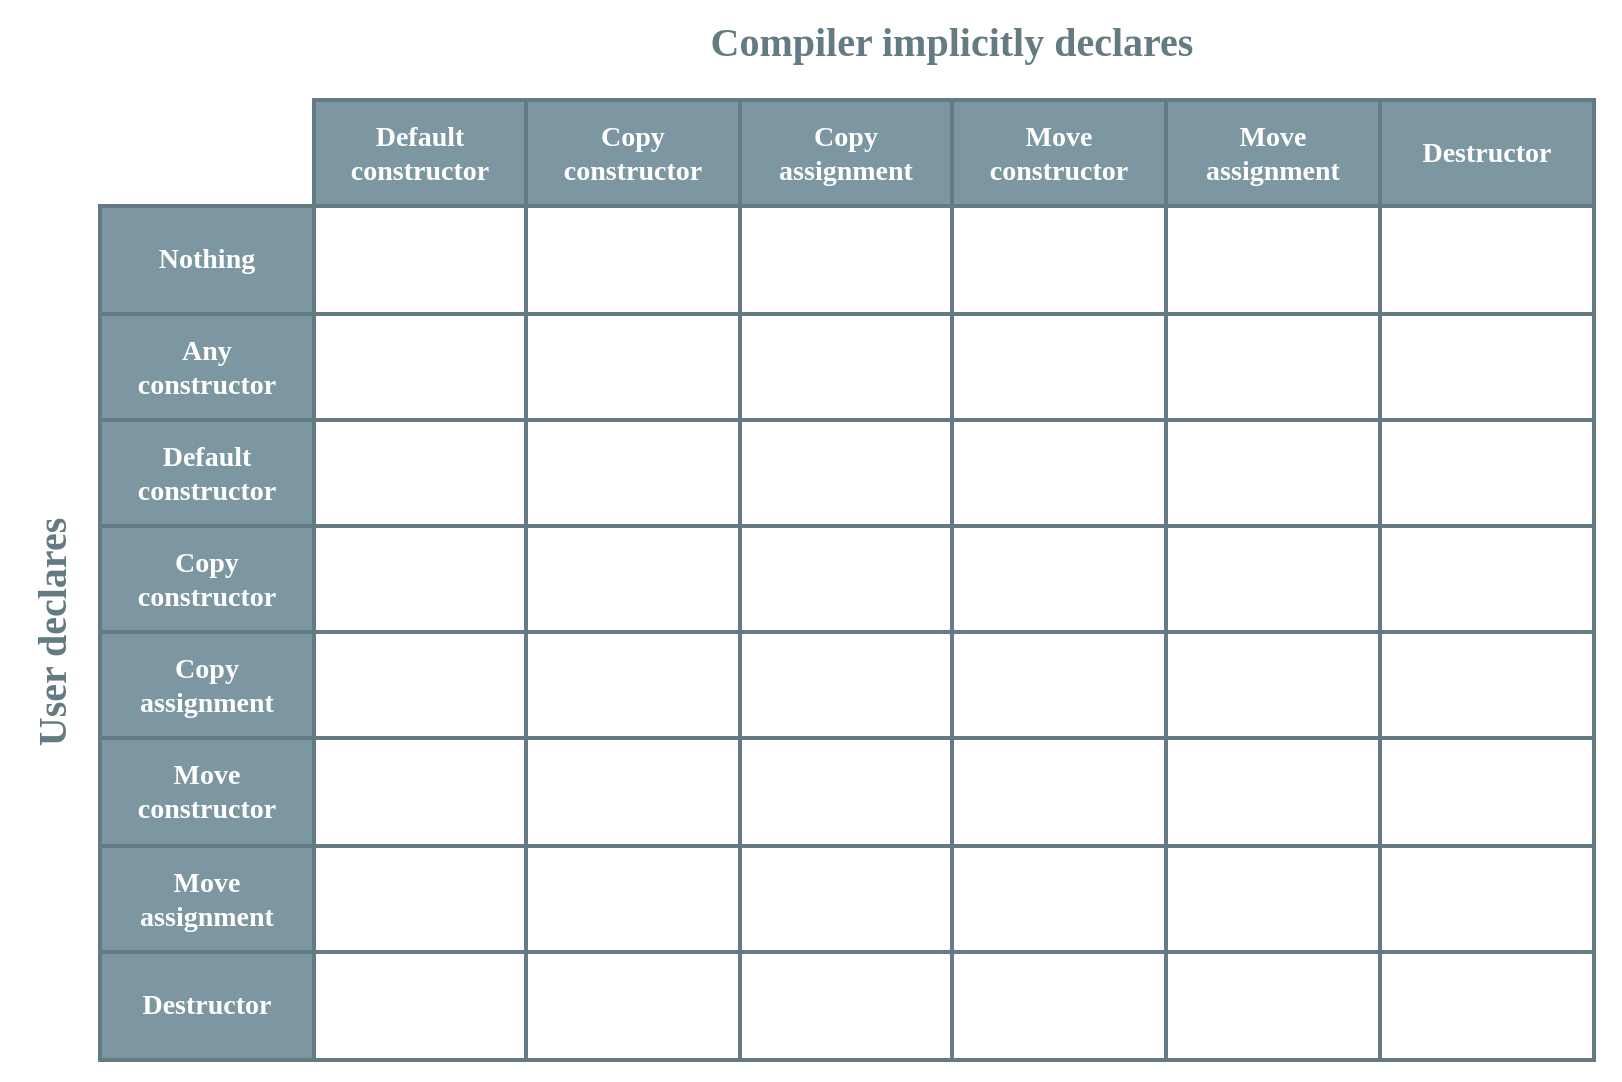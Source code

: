 <mxfile version="13.10.0" type="device"><diagram id="DsYhUr4cd_G1YVojlsjP" name="Page-1"><mxGraphModel dx="909" dy="605" grid="1" gridSize="10" guides="1" tooltips="1" connect="1" arrows="1" fold="1" page="1" pageScale="1" pageWidth="900" pageHeight="600" math="0" shadow="0" extFonts="Ubuntu^https://fonts.googleapis.com/css?family=Ubuntu|Inconsolata^https://fonts.googleapis.com/css?family=Inconsolata"><root><mxCell id="0"/><mxCell id="1" parent="0"/><mxCell id="27Cde9gf_TuyGx3KjBF0-42" value="" style="rounded=0;whiteSpace=wrap;html=1;labelBackgroundColor=none;fillColor=none;fontFamily=Ubuntu;fontSize=14;fontColor=#657B83;strokeColor=none;" parent="1" vertex="1"><mxGeometry x="30" y="30" width="810" height="540" as="geometry"/></mxCell><mxCell id="27Cde9gf_TuyGx3KjBF0-1" value="&lt;font style=&quot;font-size: 20px&quot; face=&quot;Ubuntu&quot; color=&quot;#657b83&quot;&gt;&lt;b&gt;Compiler implicitly declares&lt;/b&gt;&lt;/font&gt;" style="text;html=1;strokeColor=none;fillColor=none;align=center;verticalAlign=middle;whiteSpace=wrap;rounded=0;" parent="1" vertex="1"><mxGeometry x="351" y="40" width="310" height="20" as="geometry"/></mxCell><mxCell id="27Cde9gf_TuyGx3KjBF0-2" value="&lt;font style=&quot;font-size: 20px&quot; face=&quot;Ubuntu&quot; color=&quot;#657b83&quot;&gt;&lt;b&gt;User declares&lt;/b&gt;&lt;/font&gt;" style="text;html=1;strokeColor=none;fillColor=none;align=center;verticalAlign=middle;whiteSpace=wrap;rounded=0;rotation=-90;" parent="1" vertex="1"><mxGeometry x="-100" y="336" width="310" height="20" as="geometry"/></mxCell><mxCell id="27Cde9gf_TuyGx3KjBF0-4" value="&lt;meta charset=&quot;utf-8&quot;&gt;&lt;span style=&quot;color: rgb(101, 123, 131); font-family: ubuntu; font-size: 14px; letter-spacing: normal; text-align: center; text-indent: 0px; text-transform: none; word-spacing: 0px; display: inline; float: none;&quot;&gt;Defaulted&lt;/span&gt;" style="shape=partialRectangle;html=1;whiteSpace=wrap;connectable=0;strokeWidth=2;strokeColor=#657B83;fontColor=#657B83;fontFamily=Ubuntu;fontSize=14;fontStyle=1;labelBackgroundColor=none;textOpacity=0;fillColor=none;" parent="1" vertex="1"><mxGeometry x="613" y="240" width="107" height="53" as="geometry"/></mxCell><mxCell id="27Cde9gf_TuyGx3KjBF0-5" value="Undeclared&lt;br&gt;&lt;font style=&quot;font-size: 10px&quot;&gt;(fallback enabled)&lt;/font&gt;" style="shape=partialRectangle;html=1;whiteSpace=wrap;connectable=0;strokeWidth=2;strokeColor=#657B83;fontColor=#657B83;fontFamily=Ubuntu;fontSize=14;fontStyle=1;labelBackgroundColor=none;textOpacity=0;fillColor=none;" parent="1" vertex="1"><mxGeometry x="613" y="506" width="107" height="54" as="geometry"/></mxCell><mxCell id="27Cde9gf_TuyGx3KjBF0-6" value="Undeclared&lt;br&gt;&lt;font style=&quot;font-size: 10px&quot;&gt;(fallback enabled)&lt;/font&gt;" style="shape=partialRectangle;html=1;whiteSpace=wrap;connectable=0;strokeWidth=2;strokeColor=#657B83;fontColor=#657B83;fontFamily=Ubuntu;fontSize=14;fontStyle=1;labelBackgroundColor=none;textOpacity=0;fillColor=none;" parent="1" vertex="1"><mxGeometry x="613" y="293" width="107" height="53" as="geometry"/></mxCell><mxCell id="27Cde9gf_TuyGx3KjBF0-7" value="Move&lt;br&gt;assignment" style="shape=partialRectangle;html=1;whiteSpace=wrap;connectable=0;fillColor=#7C97A1;strokeWidth=2;strokeColor=#657B83;fontColor=#FFFFFF;fontFamily=Ubuntu;fontSize=14;fontStyle=1" parent="1" vertex="1"><mxGeometry x="613" y="80" width="107" height="53" as="geometry"/></mxCell><mxCell id="27Cde9gf_TuyGx3KjBF0-8" value="Defaulted" style="shape=partialRectangle;html=1;whiteSpace=wrap;connectable=0;strokeWidth=2;strokeColor=#657B83;fontColor=#657B83;fontFamily=Ubuntu;fontSize=14;fontStyle=1;labelBackgroundColor=none;textOpacity=0;fillColor=none;" parent="1" vertex="1"><mxGeometry x="613" y="133" width="107" height="54" as="geometry"/></mxCell><mxCell id="27Cde9gf_TuyGx3KjBF0-9" value="&lt;meta charset=&quot;utf-8&quot;&gt;&lt;span style=&quot;color: rgb(101, 123, 131); font-family: ubuntu; font-size: 14px; letter-spacing: normal; text-align: center; text-indent: 0px; text-transform: none; word-spacing: 0px; display: inline; float: none;&quot;&gt;Defaulted&lt;/span&gt;" style="shape=partialRectangle;html=1;whiteSpace=wrap;connectable=0;strokeWidth=2;strokeColor=#657B83;fontColor=#657B83;fontFamily=Ubuntu;fontSize=14;fontStyle=1;labelBackgroundColor=none;textOpacity=0;fillColor=none;" parent="1" vertex="1"><mxGeometry x="613" y="187" width="107" height="53" as="geometry"/></mxCell><mxCell id="27Cde9gf_TuyGx3KjBF0-37" value="Undeclared&lt;br&gt;&lt;font style=&quot;font-size: 10px&quot;&gt;(fallback enabled)&lt;/font&gt;" style="shape=partialRectangle;html=1;whiteSpace=wrap;connectable=0;strokeWidth=2;strokeColor=#657B83;fontColor=#657B83;fontFamily=Ubuntu;fontSize=14;fontStyle=1;labelBackgroundColor=none;textOpacity=0;fillColor=none;" parent="1" vertex="1"><mxGeometry x="613" y="346" width="107" height="53" as="geometry"/></mxCell><mxCell id="27Cde9gf_TuyGx3KjBF0-38" value="&lt;span style=&quot;font-size: 14px&quot;&gt;Undeclared&lt;/span&gt;&lt;br style=&quot;font-size: 14px&quot;&gt;&lt;font style=&quot;font-size: 10px&quot;&gt;(fallback disabled)&lt;/font&gt;" style="shape=partialRectangle;html=1;whiteSpace=wrap;connectable=0;strokeWidth=2;strokeColor=#657B83;fontColor=#657B83;fontFamily=Ubuntu;fontStyle=1;labelBackgroundColor=none;textOpacity=0;fillColor=none;" parent="1" vertex="1"><mxGeometry x="613" y="399" width="107" height="54" as="geometry"/></mxCell><mxCell id="27Cde9gf_TuyGx3KjBF0-39" value="&lt;meta charset=&quot;utf-8&quot;&gt;&lt;span style=&quot;font-family: ubuntu; font-size: 14px; letter-spacing: normal; text-align: center; text-indent: 0px; text-transform: none; word-spacing: 0px; display: inline; float: none;&quot;&gt;User&lt;/span&gt;&lt;br style=&quot;font-family: ubuntu; font-size: 14px; letter-spacing: normal; text-align: center; text-indent: 0px; text-transform: none; word-spacing: 0px;&quot;&gt;&lt;span style=&quot;font-family: ubuntu; font-size: 14px; letter-spacing: normal; text-align: center; text-indent: 0px; text-transform: none; word-spacing: 0px; display: inline; float: none;&quot;&gt;declared&lt;/span&gt;" style="shape=partialRectangle;html=1;whiteSpace=wrap;connectable=0;strokeWidth=2;strokeColor=#657B83;fontColor=#FFFFFF;fontFamily=Ubuntu;fontStyle=1;labelBackgroundColor=none;textOpacity=0;fillColor=none;" parent="1" vertex="1"><mxGeometry x="613" y="453" width="107" height="53" as="geometry"/></mxCell><mxCell id="27Cde9gf_TuyGx3KjBF0-40" value="&lt;span style=&quot;font-size: 14px&quot;&gt;&lt;font style=&quot;font-size: 14px&quot;&gt;Default&lt;br&gt;constructor&lt;/font&gt;&lt;/span&gt;" style="shape=partialRectangle;html=1;whiteSpace=wrap;connectable=0;fillColor=#7C97A1;strokeWidth=2;strokeColor=#657B83;fontColor=#FFFFFF;fontFamily=Ubuntu;fontSize=14;fontStyle=1" parent="1" vertex="1"><mxGeometry x="187" y="80" width="106" height="53" as="geometry"/></mxCell><mxCell id="27Cde9gf_TuyGx3KjBF0-41" value="Destructor" style="shape=partialRectangle;html=1;whiteSpace=wrap;connectable=0;fillColor=#7C97A1;strokeWidth=2;strokeColor=#657B83;fontColor=#FFFFFF;fontFamily=Ubuntu;fontSize=14;fontStyle=1" parent="1" vertex="1"><mxGeometry x="720" y="80" width="107" height="53" as="geometry"/></mxCell><mxCell id="Ty6f3pxbvOMexGkew1yE-15" value="" style="html=1;whiteSpace=wrap;collapsible=0;dropTarget=0;pointerEvents=0;fillColor=#7C97A1;strokeColor=#657B83;points=[[0,0.5],[1,0.5]];portConstraint=eastwest;strokeWidth=2;fontColor=#FFFFFF;fontFamily=Ubuntu;fontSize=14;fontStyle=1" parent="1" vertex="1"><mxGeometry x="293" y="80" width="320" height="53" as="geometry"/></mxCell><mxCell id="Ty6f3pxbvOMexGkew1yE-19" value="" style="html=1;whiteSpace=wrap;collapsible=0;dropTarget=0;pointerEvents=0;strokeColor=#657B83;points=[[0,0.5],[1,0.5]];portConstraint=eastwest;strokeWidth=2;fontColor=#657B83;fontFamily=Ubuntu;fontSize=14;fontStyle=1;textOpacity=0;fillColor=none;" parent="1" vertex="1"><mxGeometry x="293" y="133" width="320" height="54" as="geometry"/></mxCell><mxCell id="Ty6f3pxbvOMexGkew1yE-23" value="" style="html=1;whiteSpace=wrap;collapsible=0;dropTarget=0;pointerEvents=0;strokeColor=#657B83;points=[[0,0.5],[1,0.5]];portConstraint=eastwest;strokeWidth=2;fontColor=#657B83;fontFamily=Ubuntu;fontSize=14;fontStyle=1;textOpacity=0;fillColor=none;" parent="1" vertex="1"><mxGeometry x="293" y="187" width="320" height="53" as="geometry"/></mxCell><mxCell id="Ty6f3pxbvOMexGkew1yE-20" value="Defaulted" style="shape=partialRectangle;html=1;whiteSpace=wrap;connectable=0;strokeWidth=2;strokeColor=#657B83;fontColor=#657B83;fontFamily=Ubuntu;fontSize=14;fontStyle=1;labelBackgroundColor=none;textOpacity=0;fillColor=none;" parent="1" vertex="1"><mxGeometry x="293" y="133" width="107" height="54" as="geometry"/></mxCell><mxCell id="Ty6f3pxbvOMexGkew1yE-21" value="Defaulted" style="shape=partialRectangle;html=1;whiteSpace=wrap;connectable=0;strokeWidth=2;strokeColor=#657B83;fontColor=#657B83;fontFamily=Ubuntu;fontSize=14;fontStyle=1;labelBackgroundColor=none;textOpacity=0;fillColor=none;" parent="1" vertex="1"><mxGeometry x="400" y="133" width="106" height="54" as="geometry"/></mxCell><mxCell id="Ty6f3pxbvOMexGkew1yE-22" value="Defaulted" style="shape=partialRectangle;html=1;whiteSpace=wrap;connectable=0;strokeWidth=2;strokeColor=#657B83;fontColor=#657B83;fontFamily=Ubuntu;fontSize=14;fontStyle=1;labelBackgroundColor=none;textOpacity=0;fillColor=none;" parent="1" vertex="1"><mxGeometry x="506" y="133" width="107" height="54" as="geometry"/></mxCell><mxCell id="Ty6f3pxbvOMexGkew1yE-7" value="Nothing" style="shape=partialRectangle;html=1;whiteSpace=wrap;connectable=0;fillColor=#7C97A1;strokeWidth=2;strokeColor=#657B83;fontColor=#FFFFFF;fontFamily=Ubuntu;fontSize=14;fontStyle=1" parent="1" vertex="1"><mxGeometry x="80" y="133" width="107" height="54" as="geometry"/></mxCell><mxCell id="Ty6f3pxbvOMexGkew1yE-8" value="Defaulted" style="shape=partialRectangle;html=1;whiteSpace=wrap;connectable=0;strokeWidth=2;strokeColor=#657B83;fontColor=#657B83;fontFamily=Ubuntu;fontSize=14;fontStyle=1;textOpacity=0;fillColor=none;" parent="1" vertex="1"><mxGeometry x="187" y="133" width="106" height="54" as="geometry"/></mxCell><mxCell id="Ty6f3pxbvOMexGkew1yE-9" value="Defaulted" style="shape=partialRectangle;html=1;whiteSpace=wrap;connectable=0;strokeWidth=2;strokeColor=#657B83;fontColor=#657B83;fontFamily=Ubuntu;fontSize=14;fontStyle=1;labelBackgroundColor=none;textOpacity=0;fillColor=none;" parent="1" vertex="1"><mxGeometry x="720" y="133" width="107" height="54" as="geometry"/></mxCell><mxCell id="Ty6f3pxbvOMexGkew1yE-11" value="Any&lt;br&gt;constructor" style="shape=partialRectangle;html=1;whiteSpace=wrap;connectable=0;fillColor=#7C97A1;strokeWidth=2;strokeColor=#657B83;fontColor=#FFFFFF;fontFamily=Ubuntu;fontSize=14;fontStyle=1" parent="1" vertex="1"><mxGeometry x="80" y="187" width="107" height="53" as="geometry"/></mxCell><mxCell id="Ty6f3pxbvOMexGkew1yE-12" value="Undeclared" style="shape=partialRectangle;html=1;whiteSpace=wrap;connectable=0;strokeWidth=2;strokeColor=#657B83;fontColor=#657B83;fontFamily=Ubuntu;fontSize=14;fontStyle=1;labelBackgroundColor=none;textOpacity=0;fillColor=none;" parent="1" vertex="1"><mxGeometry x="187" y="187" width="106" height="53" as="geometry"/></mxCell><mxCell id="Ty6f3pxbvOMexGkew1yE-13" value="&lt;span&gt;Defaulted&lt;/span&gt;" style="shape=partialRectangle;html=1;whiteSpace=wrap;connectable=0;strokeWidth=2;strokeColor=#657B83;fontColor=#657B83;fontFamily=Ubuntu;fontSize=14;fontStyle=1;labelBackgroundColor=none;textOpacity=0;fillColor=none;" parent="1" vertex="1"><mxGeometry x="720" y="187" width="107" height="53" as="geometry"/></mxCell><mxCell id="Ty6f3pxbvOMexGkew1yE-47" value="&lt;span&gt;Destructor&lt;/span&gt;" style="shape=partialRectangle;html=1;whiteSpace=wrap;connectable=0;fillColor=#7C97A1;strokeWidth=2;strokeColor=#657B83;fontColor=#FFFFFF;fontFamily=Ubuntu;fontSize=14;fontStyle=1" parent="1" vertex="1"><mxGeometry x="80" y="506" width="107" height="54" as="geometry"/></mxCell><mxCell id="Ty6f3pxbvOMexGkew1yE-48" value="&lt;meta charset=&quot;utf-8&quot;&gt;&lt;span style=&quot;color: rgb(101, 123, 131); font-family: ubuntu; font-size: 14px; letter-spacing: normal; text-align: center; text-indent: 0px; text-transform: none; word-spacing: 0px; display: inline; float: none;&quot;&gt;Defaulted&lt;/span&gt;" style="shape=partialRectangle;html=1;whiteSpace=wrap;connectable=0;strokeWidth=2;strokeColor=#657B83;fontColor=#657B83;fontFamily=Ubuntu;fontSize=14;fontStyle=1;labelBackgroundColor=none;textOpacity=0;fillColor=none;" parent="1" vertex="1"><mxGeometry x="187" y="506" width="106" height="54" as="geometry"/></mxCell><mxCell id="Ty6f3pxbvOMexGkew1yE-49" value="&lt;span&gt;User&lt;/span&gt;&lt;br&gt;&lt;span&gt;declared&lt;/span&gt;" style="shape=partialRectangle;html=1;whiteSpace=wrap;connectable=0;strokeWidth=2;strokeColor=#657B83;fontColor=#FFFFFF;fontFamily=Ubuntu;fontSize=14;fontStyle=1;textOpacity=0;fillColor=none;" parent="1" vertex="1"><mxGeometry x="720" y="506" width="107" height="54" as="geometry"/></mxCell><mxCell id="Ty6f3pxbvOMexGkew1yE-43" value="&lt;span&gt;Default&lt;br&gt;constructor&lt;/span&gt;" style="shape=partialRectangle;html=1;whiteSpace=wrap;connectable=0;fillColor=#7C97A1;strokeWidth=2;strokeColor=#657B83;fontColor=#FFFFFF;fontFamily=Ubuntu;fontSize=14;fontStyle=1" parent="1" vertex="1"><mxGeometry x="80" y="240" width="107" height="53" as="geometry"/></mxCell><mxCell id="Ty6f3pxbvOMexGkew1yE-44" value="User&lt;br&gt;declared" style="shape=partialRectangle;html=1;whiteSpace=wrap;connectable=0;strokeWidth=2;strokeColor=#657B83;fontColor=#FFFFFF;fontFamily=Ubuntu;fontSize=14;fontStyle=1;textOpacity=0;fillColor=none;" parent="1" vertex="1"><mxGeometry x="187" y="240" width="106" height="53" as="geometry"/></mxCell><mxCell id="Ty6f3pxbvOMexGkew1yE-51" value="&lt;span&gt;Copy&lt;br&gt;constructor&lt;/span&gt;" style="shape=partialRectangle;html=1;whiteSpace=wrap;connectable=0;fillColor=#7C97A1;strokeWidth=2;strokeColor=#657B83;fontColor=#FFFFFF;fontFamily=Ubuntu;fontSize=14;fontStyle=1" parent="1" vertex="1"><mxGeometry x="80" y="293" width="107" height="53" as="geometry"/></mxCell><mxCell id="Ty6f3pxbvOMexGkew1yE-52" value="Undeclared" style="shape=partialRectangle;html=1;whiteSpace=wrap;connectable=0;strokeWidth=2;strokeColor=#657B83;fontColor=#657B83;fontFamily=Ubuntu;fontSize=14;fontStyle=1;labelBackgroundColor=none;textOpacity=0;fillColor=none;" parent="1" vertex="1"><mxGeometry x="187" y="293" width="106" height="53" as="geometry"/></mxCell><mxCell id="Ty6f3pxbvOMexGkew1yE-53" value="&lt;meta charset=&quot;utf-8&quot;&gt;&lt;span style=&quot;color: rgb(101, 123, 131); font-family: ubuntu; font-size: 14px; letter-spacing: normal; text-align: center; text-indent: 0px; text-transform: none; word-spacing: 0px; display: inline; float: none;&quot;&gt;Defaulted&lt;/span&gt;" style="shape=partialRectangle;html=1;whiteSpace=wrap;connectable=0;strokeWidth=2;strokeColor=#657B83;fontColor=#657B83;fontFamily=Ubuntu;fontSize=14;fontStyle=1;labelBackgroundColor=none;textOpacity=0;fillColor=none;" parent="1" vertex="1"><mxGeometry x="720" y="293" width="107" height="53" as="geometry"/></mxCell><mxCell id="27Cde9gf_TuyGx3KjBF0-13" value="&lt;span style=&quot;font-family: ubuntu; font-size: 14px; font-style: normal; font-weight: 700; letter-spacing: normal; text-align: center; text-indent: 0px; text-transform: none; word-spacing: 0px; display: inline; float: none;&quot;&gt;Copy&lt;br&gt;assignment&lt;/span&gt;" style="shape=partialRectangle;html=1;whiteSpace=wrap;connectable=0;fillColor=#7C97A1;strokeWidth=2;strokeColor=#657B83;fontColor=#FFFFFF;fontFamily=Ubuntu;fontSize=14;fontStyle=1;labelBackgroundColor=none;" parent="1" vertex="1"><mxGeometry x="80" y="346" width="107" height="53" as="geometry"/></mxCell><mxCell id="27Cde9gf_TuyGx3KjBF0-14" value="&lt;span&gt;Defaulted&lt;/span&gt;" style="shape=partialRectangle;html=1;whiteSpace=wrap;connectable=0;strokeWidth=2;strokeColor=#657B83;fontColor=#657B83;fontFamily=Ubuntu;fontSize=14;fontStyle=1;labelBackgroundColor=none;textOpacity=0;fillColor=none;" parent="1" vertex="1"><mxGeometry x="187" y="346" width="106" height="53" as="geometry"/></mxCell><mxCell id="27Cde9gf_TuyGx3KjBF0-15" value="&lt;span&gt;Defaulted&lt;/span&gt;" style="shape=partialRectangle;html=1;whiteSpace=wrap;connectable=0;strokeWidth=2;strokeColor=#657B83;fontColor=#657B83;fontFamily=Ubuntu;fontSize=14;fontStyle=1;labelBackgroundColor=none;textOpacity=0;fillColor=none;" parent="1" vertex="1"><mxGeometry x="720" y="346" width="107" height="53" as="geometry"/></mxCell><mxCell id="27Cde9gf_TuyGx3KjBF0-17" value="&lt;span&gt;Move&lt;br&gt;constructor&lt;/span&gt;" style="shape=partialRectangle;html=1;whiteSpace=wrap;connectable=0;fillColor=#7C97A1;strokeWidth=2;strokeColor=#657B83;fontColor=#FFFFFF;fontFamily=Ubuntu;fontSize=14;fontStyle=1" parent="1" vertex="1"><mxGeometry x="80" y="399" width="107" height="54" as="geometry"/></mxCell><mxCell id="27Cde9gf_TuyGx3KjBF0-18" value="Undeclared" style="shape=partialRectangle;html=1;whiteSpace=wrap;connectable=0;strokeWidth=2;strokeColor=#657B83;fontColor=#657B83;fontFamily=Ubuntu;fontSize=14;fontStyle=1;labelBackgroundColor=none;textOpacity=0;fillColor=none;" parent="1" vertex="1"><mxGeometry x="187" y="399" width="106" height="54" as="geometry"/></mxCell><mxCell id="27Cde9gf_TuyGx3KjBF0-19" value="&lt;span&gt;Defaulted&lt;/span&gt;" style="shape=partialRectangle;html=1;whiteSpace=wrap;connectable=0;strokeWidth=2;strokeColor=#657B83;fontColor=#657B83;fontFamily=Ubuntu;fontSize=14;fontStyle=1;textOpacity=0;fillColor=none;" parent="1" vertex="1"><mxGeometry x="720" y="399" width="107" height="54" as="geometry"/></mxCell><mxCell id="27Cde9gf_TuyGx3KjBF0-21" value="Move&lt;br&gt;assignment" style="shape=partialRectangle;html=1;whiteSpace=wrap;connectable=0;fillColor=#7C97A1;strokeWidth=2;strokeColor=#657B83;fontColor=#FFFFFF;fontFamily=Ubuntu;fontSize=14;fontStyle=1" parent="1" vertex="1"><mxGeometry x="80" y="453" width="107" height="53" as="geometry"/></mxCell><mxCell id="27Cde9gf_TuyGx3KjBF0-22" value="&lt;span&gt;Defaulted&lt;/span&gt;" style="shape=partialRectangle;html=1;whiteSpace=wrap;connectable=0;strokeWidth=2;strokeColor=#657B83;fontColor=#657B83;fontFamily=Ubuntu;fontSize=14;fontStyle=1;labelBackgroundColor=none;textOpacity=0;fillColor=none;" parent="1" vertex="1"><mxGeometry x="187" y="453" width="106" height="53" as="geometry"/></mxCell><mxCell id="27Cde9gf_TuyGx3KjBF0-23" value="&lt;span&gt;Defaulted&lt;/span&gt;" style="shape=partialRectangle;html=1;whiteSpace=wrap;connectable=0;strokeWidth=2;strokeColor=#657B83;fontColor=#657B83;fontFamily=Ubuntu;fontSize=14;fontStyle=1;textOpacity=0;fillColor=none;" parent="1" vertex="1"><mxGeometry x="720" y="453" width="107" height="53" as="geometry"/></mxCell><mxCell id="27Cde9gf_TuyGx3KjBF0-25" value="" style="html=1;whiteSpace=wrap;collapsible=0;dropTarget=0;pointerEvents=0;strokeColor=#657B83;points=[[0,0.5],[1,0.5]];portConstraint=eastwest;strokeWidth=2;fontColor=#657B83;fontFamily=Ubuntu;fontSize=14;fontStyle=1;textOpacity=0;fillColor=none;" parent="1" vertex="1"><mxGeometry x="293" y="346" width="320" height="53" as="geometry"/></mxCell><mxCell id="27Cde9gf_TuyGx3KjBF0-29" value="" style="html=1;whiteSpace=wrap;collapsible=0;dropTarget=0;pointerEvents=0;strokeColor=#657B83;points=[[0,0.5],[1,0.5]];portConstraint=eastwest;strokeWidth=2;fontColor=#657B83;fontFamily=Ubuntu;fontSize=14;fontStyle=1;textOpacity=0;fillColor=none;" parent="1" vertex="1"><mxGeometry x="293" y="399" width="320" height="54" as="geometry"/></mxCell><mxCell id="27Cde9gf_TuyGx3KjBF0-33" value="" style="html=1;whiteSpace=wrap;collapsible=0;dropTarget=0;pointerEvents=0;strokeColor=#657B83;points=[[0,0.5],[1,0.5]];portConstraint=eastwest;strokeWidth=2;fontColor=#657B83;fontFamily=Ubuntu;fontSize=14;fontStyle=1;textOpacity=0;fillColor=none;" parent="1" vertex="1"><mxGeometry x="293" y="453" width="320" height="53" as="geometry"/></mxCell><mxCell id="27Cde9gf_TuyGx3KjBF0-34" value="Undeclared" style="shape=partialRectangle;html=1;whiteSpace=wrap;connectable=0;strokeWidth=2;strokeColor=#657B83;fontColor=#657B83;fontFamily=Ubuntu;fontSize=14;fontStyle=1;textOpacity=0;fillColor=none;" parent="1" vertex="1"><mxGeometry x="293" y="453" width="107" height="53" as="geometry"/></mxCell><mxCell id="27Cde9gf_TuyGx3KjBF0-35" value="Undeclared" style="shape=partialRectangle;html=1;whiteSpace=wrap;connectable=0;strokeWidth=2;strokeColor=#657B83;fontColor=#657B83;fontFamily=Ubuntu;fontSize=14;fontStyle=1;textOpacity=0;fillColor=none;" parent="1" vertex="1"><mxGeometry x="400" y="453" width="106" height="53" as="geometry"/></mxCell><mxCell id="27Cde9gf_TuyGx3KjBF0-36" value="Undeclared&lt;br&gt;&lt;font style=&quot;font-size: 10px&quot;&gt;(fallback disabled)&lt;/font&gt;" style="shape=partialRectangle;html=1;whiteSpace=wrap;connectable=0;strokeWidth=2;strokeColor=#657B83;fontColor=#657B83;fontFamily=Ubuntu;fontSize=14;fontStyle=1;labelBackgroundColor=none;textOpacity=0;fillColor=none;" parent="1" vertex="1"><mxGeometry x="506" y="453" width="107" height="53" as="geometry"/></mxCell><mxCell id="27Cde9gf_TuyGx3KjBF0-30" value="Undeclared" style="shape=partialRectangle;html=1;whiteSpace=wrap;connectable=0;strokeWidth=2;strokeColor=#657B83;fontColor=#657B83;fontFamily=Ubuntu;fontSize=14;fontStyle=1;textOpacity=0;fillColor=none;" parent="1" vertex="1"><mxGeometry x="293" y="399" width="107" height="54" as="geometry"/></mxCell><mxCell id="27Cde9gf_TuyGx3KjBF0-31" value="Undeclared" style="shape=partialRectangle;html=1;whiteSpace=wrap;connectable=0;strokeWidth=2;strokeColor=#657B83;fontColor=#657B83;fontFamily=Ubuntu;fontSize=14;fontStyle=1;textOpacity=0;fillColor=none;" parent="1" vertex="1"><mxGeometry x="400" y="399" width="106" height="54" as="geometry"/></mxCell><mxCell id="27Cde9gf_TuyGx3KjBF0-32" value="&lt;meta charset=&quot;utf-8&quot;&gt;&lt;span style=&quot;font-family: ubuntu; font-size: 14px; letter-spacing: normal; text-align: center; text-indent: 0px; text-transform: none; word-spacing: 0px; display: inline; float: none;&quot;&gt;User&lt;/span&gt;&lt;br style=&quot;font-family: ubuntu; font-size: 14px; letter-spacing: normal; text-align: center; text-indent: 0px; text-transform: none; word-spacing: 0px;&quot;&gt;&lt;span style=&quot;font-family: ubuntu; font-size: 14px; letter-spacing: normal; text-align: center; text-indent: 0px; text-transform: none; word-spacing: 0px; display: inline; float: none;&quot;&gt;declared&lt;/span&gt;" style="shape=partialRectangle;html=1;whiteSpace=wrap;connectable=0;strokeWidth=2;strokeColor=#657B83;fontColor=#FFFFFF;fontFamily=Ubuntu;fontSize=14;fontStyle=1;labelBackgroundColor=none;textOpacity=0;fillColor=none;" parent="1" vertex="1"><mxGeometry x="506" y="399" width="107" height="54" as="geometry"/></mxCell><mxCell id="27Cde9gf_TuyGx3KjBF0-26" value="&lt;span&gt;Defaulted&lt;/span&gt;" style="shape=partialRectangle;html=1;whiteSpace=wrap;connectable=0;strokeWidth=2;strokeColor=#657B83;fontColor=#657B83;fontFamily=Ubuntu;fontSize=14;fontStyle=1;labelBackgroundColor=none;textOpacity=0;fillColor=none;" parent="1" vertex="1"><mxGeometry x="293" y="346" width="107" height="53" as="geometry"/></mxCell><mxCell id="27Cde9gf_TuyGx3KjBF0-27" value="&lt;meta charset=&quot;utf-8&quot;&gt;&lt;span style=&quot;font-family: ubuntu; font-size: 14px; letter-spacing: normal; text-align: center; text-indent: 0px; text-transform: none; word-spacing: 0px; display: inline; float: none;&quot;&gt;User&lt;/span&gt;&lt;br style=&quot;font-family: ubuntu; font-size: 14px; letter-spacing: normal; text-align: center; text-indent: 0px; text-transform: none; word-spacing: 0px;&quot;&gt;&lt;span style=&quot;font-family: ubuntu; font-size: 14px; letter-spacing: normal; text-align: center; text-indent: 0px; text-transform: none; word-spacing: 0px; display: inline; float: none;&quot;&gt;declared&lt;/span&gt;" style="shape=partialRectangle;html=1;whiteSpace=wrap;connectable=0;strokeWidth=2;strokeColor=#657B83;fontColor=#FFFFFF;fontFamily=Ubuntu;fontSize=14;fontStyle=1;labelBackgroundColor=none;textOpacity=0;fillColor=none;" parent="1" vertex="1"><mxGeometry x="400" y="346" width="106" height="53" as="geometry"/></mxCell><mxCell id="27Cde9gf_TuyGx3KjBF0-28" value="Undeclared&lt;br&gt;&lt;font style=&quot;font-size: 10px&quot;&gt;(fallback enabled)&lt;/font&gt;" style="shape=partialRectangle;html=1;whiteSpace=wrap;connectable=0;strokeWidth=2;strokeColor=#657B83;fontColor=#657B83;fontFamily=Ubuntu;fontSize=14;fontStyle=1;labelBackgroundColor=none;textOpacity=0;fillColor=none;" parent="1" vertex="1"><mxGeometry x="506" y="346" width="107" height="53" as="geometry"/></mxCell><mxCell id="Ty6f3pxbvOMexGkew1yE-55" value="" style="html=1;whiteSpace=wrap;collapsible=0;dropTarget=0;pointerEvents=0;strokeColor=#657B83;points=[[0,0.5],[1,0.5]];portConstraint=eastwest;strokeWidth=2;fontColor=#657B83;fontFamily=Ubuntu;fontSize=14;fontStyle=1;textOpacity=0;fillColor=none;" parent="1" vertex="1"><mxGeometry x="293" y="240" width="320" height="53" as="geometry"/></mxCell><mxCell id="Ty6f3pxbvOMexGkew1yE-63" value="" style="html=1;whiteSpace=wrap;collapsible=0;dropTarget=0;pointerEvents=0;strokeColor=#657B83;points=[[0,0.5],[1,0.5]];portConstraint=eastwest;strokeWidth=2;fontColor=#657B83;fontFamily=Ubuntu;fontSize=14;fontStyle=1;textOpacity=0;fillColor=none;" parent="1" vertex="1"><mxGeometry x="293" y="293" width="320" height="53" as="geometry"/></mxCell><mxCell id="Ty6f3pxbvOMexGkew1yE-64" value="&lt;meta charset=&quot;utf-8&quot;&gt;&lt;span style=&quot;font-family: ubuntu; font-size: 14px; letter-spacing: normal; text-align: center; text-indent: 0px; text-transform: none; word-spacing: 0px; display: inline; float: none;&quot;&gt;User&lt;/span&gt;&lt;br style=&quot;font-family: ubuntu; font-size: 14px; letter-spacing: normal; text-align: center; text-indent: 0px; text-transform: none; word-spacing: 0px;&quot;&gt;&lt;span style=&quot;font-family: ubuntu; font-size: 14px; letter-spacing: normal; text-align: center; text-indent: 0px; text-transform: none; word-spacing: 0px; display: inline; float: none;&quot;&gt;declared&lt;/span&gt;" style="shape=partialRectangle;html=1;whiteSpace=wrap;connectable=0;strokeWidth=2;strokeColor=#657B83;fontColor=#FFFFFF;fontFamily=Ubuntu;fontSize=14;fontStyle=1;labelBackgroundColor=none;textOpacity=0;fillColor=none;" parent="1" vertex="1"><mxGeometry x="293" y="293" width="107" height="53" as="geometry"/></mxCell><mxCell id="Ty6f3pxbvOMexGkew1yE-65" value="&lt;meta charset=&quot;utf-8&quot;&gt;&lt;span style=&quot;color: rgb(101, 123, 131); font-family: ubuntu; font-size: 14px; letter-spacing: normal; text-align: center; text-indent: 0px; text-transform: none; word-spacing: 0px; display: inline; float: none;&quot;&gt;Defaulted&lt;/span&gt;" style="shape=partialRectangle;html=1;whiteSpace=wrap;connectable=0;strokeWidth=2;strokeColor=#657B83;fontColor=#657B83;fontFamily=Ubuntu;fontSize=14;fontStyle=1;labelBackgroundColor=none;textOpacity=0;fillColor=none;" parent="1" vertex="1"><mxGeometry x="400" y="293" width="106" height="53" as="geometry"/></mxCell><mxCell id="Ty6f3pxbvOMexGkew1yE-66" value="Undeclared&lt;br&gt;&lt;font style=&quot;font-size: 10px&quot;&gt;(fallback enabled)&lt;/font&gt;" style="shape=partialRectangle;html=1;whiteSpace=wrap;connectable=0;strokeWidth=2;strokeColor=#657B83;fontColor=#657B83;fontFamily=Ubuntu;fontSize=14;fontStyle=1;labelBackgroundColor=none;textOpacity=0;fillColor=none;" parent="1" vertex="1"><mxGeometry x="506" y="293" width="107" height="53" as="geometry"/></mxCell><mxCell id="Ty6f3pxbvOMexGkew1yE-60" value="&lt;meta charset=&quot;utf-8&quot;&gt;&lt;span style=&quot;color: rgb(101, 123, 131); font-family: ubuntu; font-size: 14px; letter-spacing: normal; text-align: center; text-indent: 0px; text-transform: none; word-spacing: 0px; display: inline; float: none;&quot;&gt;Defaulted&lt;/span&gt;" style="shape=partialRectangle;html=1;whiteSpace=wrap;connectable=0;strokeWidth=2;strokeColor=#657B83;fontColor=#657B83;fontFamily=Ubuntu;fontSize=14;fontStyle=1;labelBackgroundColor=none;textOpacity=0;fillColor=none;" parent="1" vertex="1"><mxGeometry x="293" y="506" width="107" height="54" as="geometry"/></mxCell><mxCell id="Ty6f3pxbvOMexGkew1yE-61" value="&lt;meta charset=&quot;utf-8&quot;&gt;&lt;span style=&quot;color: rgb(101, 123, 131); font-family: ubuntu; font-size: 14px; letter-spacing: normal; text-align: center; text-indent: 0px; text-transform: none; word-spacing: 0px; display: inline; float: none;&quot;&gt;Defaulted&lt;/span&gt;" style="shape=partialRectangle;html=1;whiteSpace=wrap;connectable=0;strokeWidth=2;strokeColor=#657B83;fontColor=#657B83;fontFamily=Ubuntu;fontSize=14;fontStyle=1;labelBackgroundColor=none;textOpacity=0;fillColor=none;" parent="1" vertex="1"><mxGeometry x="400" y="506" width="106" height="54" as="geometry"/></mxCell><mxCell id="Ty6f3pxbvOMexGkew1yE-62" value="Undeclared&lt;br&gt;&lt;font style=&quot;font-size: 10px&quot;&gt;(fallback enabled)&lt;/font&gt;" style="shape=partialRectangle;html=1;whiteSpace=wrap;connectable=0;strokeWidth=2;strokeColor=#657B83;fontColor=#657B83;fontFamily=Ubuntu;fontSize=14;fontStyle=1;labelBackgroundColor=none;textOpacity=0;fillColor=none;" parent="1" vertex="1"><mxGeometry x="506" y="506" width="107" height="54" as="geometry"/></mxCell><mxCell id="Ty6f3pxbvOMexGkew1yE-56" value="&lt;meta charset=&quot;utf-8&quot;&gt;&lt;span style=&quot;color: rgb(101, 123, 131); font-family: ubuntu; font-size: 14px; letter-spacing: normal; text-align: center; text-indent: 0px; text-transform: none; word-spacing: 0px; display: inline; float: none;&quot;&gt;Defaulted&lt;/span&gt;" style="shape=partialRectangle;html=1;whiteSpace=wrap;connectable=0;strokeWidth=2;strokeColor=#657B83;fontColor=#657B83;fontFamily=Ubuntu;fontSize=14;fontStyle=1;labelBackgroundColor=none;textOpacity=0;fillColor=none;" parent="1" vertex="1"><mxGeometry x="293" y="240" width="107" height="53" as="geometry"/></mxCell><mxCell id="Ty6f3pxbvOMexGkew1yE-57" value="&lt;meta charset=&quot;utf-8&quot;&gt;&lt;span style=&quot;color: rgb(101, 123, 131); font-family: ubuntu; font-size: 14px; letter-spacing: normal; text-align: center; text-indent: 0px; text-transform: none; word-spacing: 0px; display: inline; float: none;&quot;&gt;Defaulted&lt;/span&gt;" style="shape=partialRectangle;html=1;whiteSpace=wrap;connectable=0;strokeWidth=2;strokeColor=#657B83;fontColor=#657B83;fontFamily=Ubuntu;fontSize=14;fontStyle=1;labelBackgroundColor=none;textOpacity=0;fillColor=none;" parent="1" vertex="1"><mxGeometry x="400" y="240" width="106" height="53" as="geometry"/></mxCell><mxCell id="Ty6f3pxbvOMexGkew1yE-58" value="&lt;meta charset=&quot;utf-8&quot;&gt;&lt;span style=&quot;color: rgb(101, 123, 131); font-family: ubuntu; font-size: 14px; letter-spacing: normal; text-align: center; text-indent: 0px; text-transform: none; word-spacing: 0px; display: inline; float: none;&quot;&gt;Defaulted&lt;/span&gt;" style="shape=partialRectangle;html=1;whiteSpace=wrap;connectable=0;strokeWidth=2;strokeColor=#657B83;fontColor=#657B83;fontFamily=Ubuntu;fontSize=14;fontStyle=1;labelBackgroundColor=none;textOpacity=0;fillColor=none;" parent="1" vertex="1"><mxGeometry x="506" y="240" width="107" height="53" as="geometry"/></mxCell><mxCell id="Ty6f3pxbvOMexGkew1yE-24" value="&lt;meta charset=&quot;utf-8&quot;&gt;&lt;span style=&quot;color: rgb(101, 123, 131); font-family: ubuntu; font-size: 14px; letter-spacing: normal; text-align: center; text-indent: 0px; text-transform: none; word-spacing: 0px; display: inline; float: none;&quot;&gt;Defaulted&lt;/span&gt;" style="shape=partialRectangle;html=1;whiteSpace=wrap;connectable=0;strokeWidth=2;strokeColor=#657B83;fontColor=#657B83;fontFamily=Ubuntu;fontSize=14;fontStyle=1;labelBackgroundColor=none;textOpacity=0;fillColor=none;" parent="1" vertex="1"><mxGeometry x="293" y="187" width="107" height="53" as="geometry"/></mxCell><mxCell id="Ty6f3pxbvOMexGkew1yE-25" value="&lt;meta charset=&quot;utf-8&quot;&gt;&lt;span style=&quot;color: rgb(101, 123, 131); font-family: ubuntu; font-size: 14px; letter-spacing: normal; text-align: center; text-indent: 0px; text-transform: none; word-spacing: 0px; display: inline; float: none;&quot;&gt;Defaulted&lt;/span&gt;" style="shape=partialRectangle;html=1;whiteSpace=wrap;connectable=0;strokeWidth=2;strokeColor=#657B83;fontColor=#657B83;fontFamily=Ubuntu;fontSize=14;fontStyle=1;labelBackgroundColor=none;textOpacity=0;fillColor=none;" parent="1" vertex="1"><mxGeometry x="400" y="187" width="106" height="53" as="geometry"/></mxCell><mxCell id="Ty6f3pxbvOMexGkew1yE-26" value="&lt;meta charset=&quot;utf-8&quot;&gt;&lt;span style=&quot;color: rgb(101, 123, 131); font-family: ubuntu; font-size: 14px; letter-spacing: normal; text-align: center; text-indent: 0px; text-transform: none; word-spacing: 0px; display: inline; float: none;&quot;&gt;Defaulted&lt;/span&gt;" style="shape=partialRectangle;html=1;whiteSpace=wrap;connectable=0;strokeWidth=2;strokeColor=#657B83;fontColor=#657B83;fontFamily=Ubuntu;fontSize=14;fontStyle=1;labelBackgroundColor=none;textOpacity=0;fillColor=none;" parent="1" vertex="1"><mxGeometry x="506" y="187" width="107" height="53" as="geometry"/></mxCell><mxCell id="Ty6f3pxbvOMexGkew1yE-16" value="Copy&lt;br&gt;constructor" style="shape=partialRectangle;html=1;whiteSpace=wrap;connectable=0;fillColor=#7C97A1;strokeWidth=2;strokeColor=#657B83;fontColor=#FFFFFF;fontFamily=Ubuntu;fontSize=14;fontStyle=1" parent="1" vertex="1"><mxGeometry x="293" y="80" width="107" height="53" as="geometry"/></mxCell><mxCell id="Ty6f3pxbvOMexGkew1yE-17" value="Copy&lt;br&gt;assignment" style="shape=partialRectangle;html=1;whiteSpace=wrap;connectable=0;fillColor=#7C97A1;strokeWidth=2;strokeColor=#657B83;fontColor=#FFFFFF;fontFamily=Ubuntu;fontSize=14;fontStyle=1" parent="1" vertex="1"><mxGeometry x="400" y="80" width="106" height="53" as="geometry"/></mxCell><mxCell id="Ty6f3pxbvOMexGkew1yE-18" value="Move&lt;br&gt;constructor" style="shape=partialRectangle;html=1;whiteSpace=wrap;connectable=0;fillColor=#7C97A1;strokeWidth=2;strokeColor=#657B83;fontColor=#FFFFFF;fontFamily=Ubuntu;fontSize=14;fontStyle=1" parent="1" vertex="1"><mxGeometry x="506" y="80" width="107" height="53" as="geometry"/></mxCell><mxCell id="Ty6f3pxbvOMexGkew1yE-14" value="" style="html=1;whiteSpace=wrap;container=1;collapsible=0;childLayout=tableLayout;fillColor=none;strokeWidth=2;strokeColor=#657B83;fontColor=#657B83;fontFamily=Ubuntu;fontSize=14;fontStyle=1" parent="1" vertex="1"><mxGeometry x="293" y="80" width="320" height="160" as="geometry"/></mxCell><mxCell id="GxIkJIFaF1Gz3gIi9QR8-1" value="&lt;meta charset=&quot;utf-8&quot;&gt;&lt;span style=&quot;color: rgb(101, 123, 131); font-family: ubuntu; font-size: 14px; letter-spacing: normal; text-align: center; text-indent: 0px; text-transform: none; word-spacing: 0px; display: inline; float: none;&quot;&gt;Defaulted&lt;/span&gt;" style="shape=partialRectangle;html=1;whiteSpace=wrap;connectable=0;strokeWidth=2;strokeColor=#657B83;fontColor=#657B83;fontFamily=Ubuntu;fontSize=14;fontStyle=1;labelBackgroundColor=none;textOpacity=0;fillColor=none;" vertex="1" parent="1"><mxGeometry x="720" y="240" width="107" height="53" as="geometry"/></mxCell></root></mxGraphModel></diagram></mxfile>